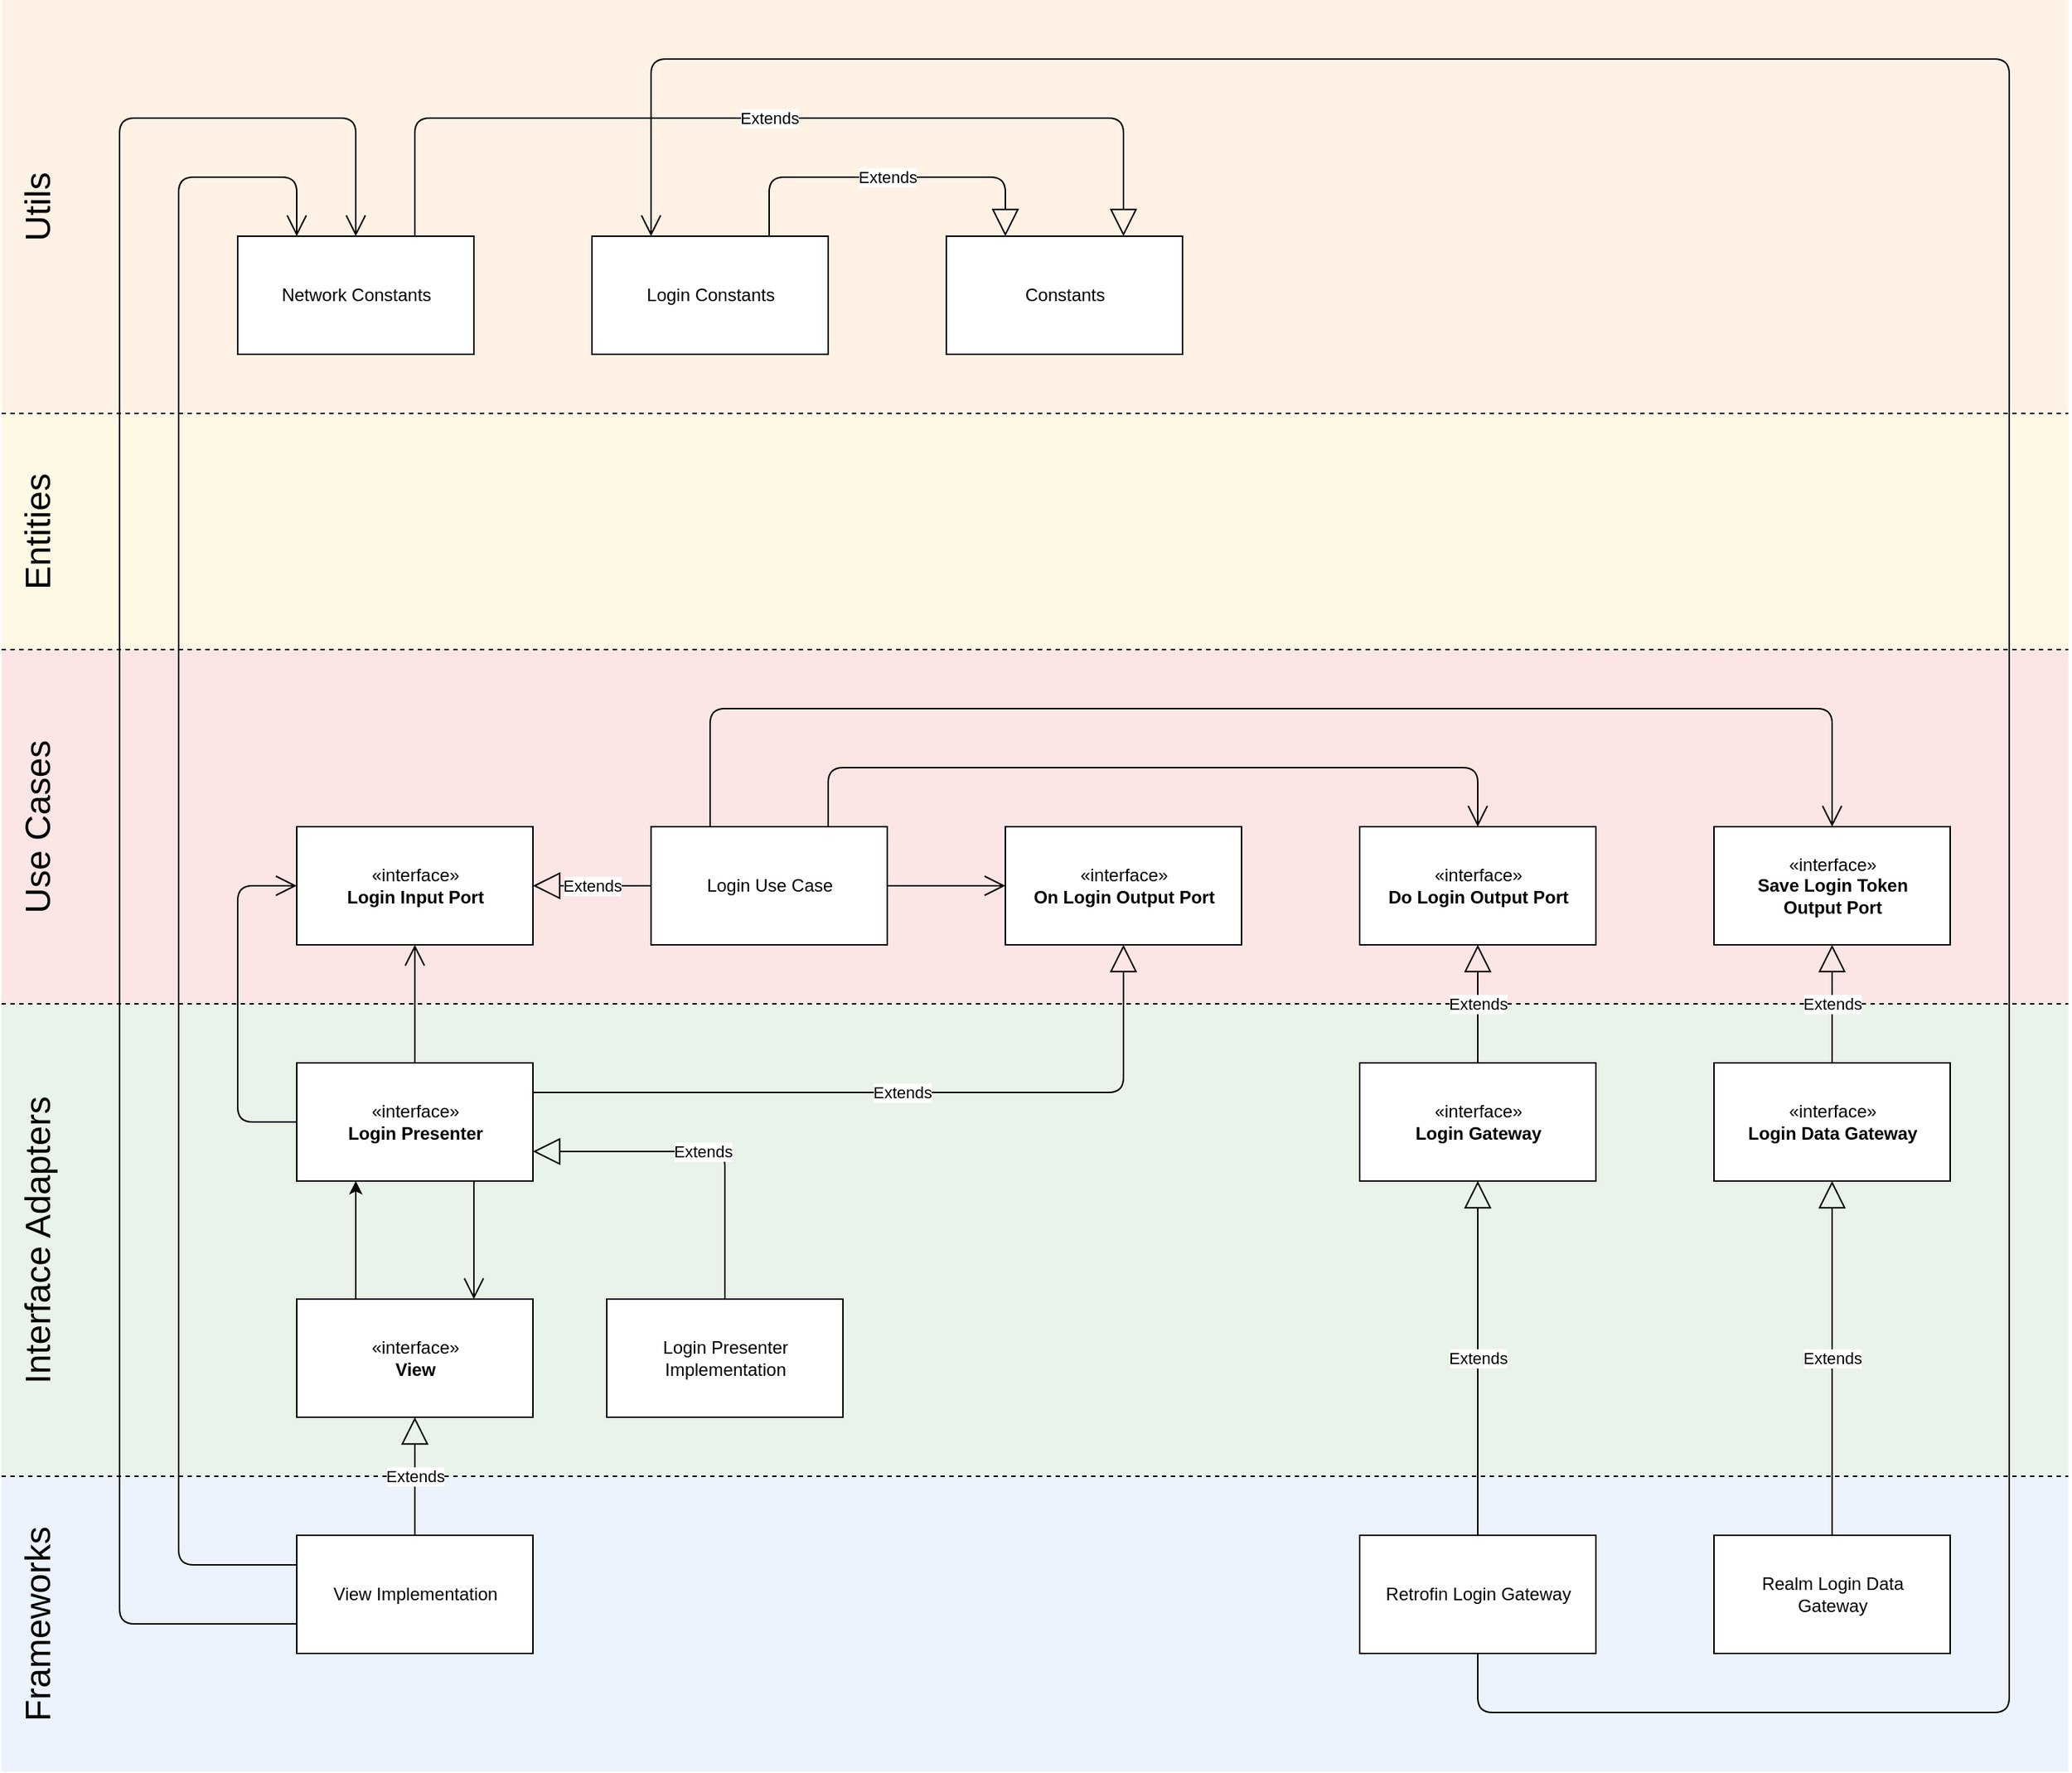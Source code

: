 <mxfile version="14.2.3" type="device"><diagram id="C5RBs43oDa-KdzZeNtuy" name="Page-1"><mxGraphModel dx="946" dy="589" grid="1" gridSize="10" guides="1" tooltips="1" connect="1" arrows="1" fold="1" page="1" pageScale="1" pageWidth="1920" pageHeight="1200" math="0" shadow="0"><root><mxCell id="WIyWlLk6GJQsqaUBKTNV-0"/><mxCell id="WIyWlLk6GJQsqaUBKTNV-1" parent="WIyWlLk6GJQsqaUBKTNV-0"/><mxCell id="SyCtr17LZEkFtD2IQ6eP-5" value="" style="rounded=0;whiteSpace=wrap;html=1;opacity=50;fillColor=#ffe6cc;strokeColor=none;" vertex="1" parent="WIyWlLk6GJQsqaUBKTNV-1"><mxGeometry width="1400" height="280" as="geometry"/></mxCell><mxCell id="klhKIIg2TK-vuq3G0jQl-57" value="" style="rounded=0;whiteSpace=wrap;html=1;opacity=50;fillColor=#dae8fc;strokeColor=none;" parent="WIyWlLk6GJQsqaUBKTNV-1" vertex="1"><mxGeometry y="1000" width="1400" height="200" as="geometry"/></mxCell><mxCell id="klhKIIg2TK-vuq3G0jQl-56" value="" style="rounded=0;whiteSpace=wrap;html=1;opacity=50;fillColor=#d5e8d4;strokeColor=none;" parent="WIyWlLk6GJQsqaUBKTNV-1" vertex="1"><mxGeometry y="680" width="1400" height="320" as="geometry"/></mxCell><mxCell id="klhKIIg2TK-vuq3G0jQl-55" value="" style="rounded=0;whiteSpace=wrap;html=1;opacity=50;fillColor=#f8cecc;strokeColor=none;" parent="WIyWlLk6GJQsqaUBKTNV-1" vertex="1"><mxGeometry y="440" width="1400" height="240" as="geometry"/></mxCell><mxCell id="klhKIIg2TK-vuq3G0jQl-54" value="" style="rounded=0;whiteSpace=wrap;html=1;fillColor=#fff2cc;strokeColor=none;opacity=50;" parent="WIyWlLk6GJQsqaUBKTNV-1" vertex="1"><mxGeometry y="280" width="1400" height="160" as="geometry"/></mxCell><mxCell id="klhKIIg2TK-vuq3G0jQl-42" value="" style="endArrow=none;dashed=1;html=1;" parent="WIyWlLk6GJQsqaUBKTNV-1" edge="1"><mxGeometry width="50" height="50" relative="1" as="geometry"><mxPoint y="1000" as="sourcePoint"/><mxPoint x="1400" y="1000" as="targetPoint"/></mxGeometry></mxCell><mxCell id="klhKIIg2TK-vuq3G0jQl-19" value="" style="endArrow=none;dashed=1;html=1;" parent="WIyWlLk6GJQsqaUBKTNV-1" edge="1"><mxGeometry width="50" height="50" relative="1" as="geometry"><mxPoint y="680" as="sourcePoint"/><mxPoint x="1400" y="680" as="targetPoint"/></mxGeometry></mxCell><mxCell id="klhKIIg2TK-vuq3G0jQl-0" value="&lt;font style=&quot;font-size: 24px&quot;&gt;Entities&lt;/font&gt;" style="text;html=1;strokeColor=none;fillColor=none;align=center;verticalAlign=middle;whiteSpace=wrap;rounded=0;autosize=1;rotation=-90;" parent="WIyWlLk6GJQsqaUBKTNV-1" vertex="1"><mxGeometry x="-20" y="350" width="90" height="20" as="geometry"/></mxCell><mxCell id="klhKIIg2TK-vuq3G0jQl-1" value="" style="endArrow=none;dashed=1;html=1;" parent="WIyWlLk6GJQsqaUBKTNV-1" edge="1"><mxGeometry width="50" height="50" relative="1" as="geometry"><mxPoint y="440" as="sourcePoint"/><mxPoint x="1400" y="440" as="targetPoint"/></mxGeometry></mxCell><mxCell id="klhKIIg2TK-vuq3G0jQl-2" value="Login Use Case" style="html=1;" parent="WIyWlLk6GJQsqaUBKTNV-1" vertex="1"><mxGeometry x="440" y="560" width="160" height="80" as="geometry"/></mxCell><mxCell id="klhKIIg2TK-vuq3G0jQl-3" value="«interface»&lt;br&gt;&lt;b&gt;Login Input Port&lt;/b&gt;" style="html=1;" parent="WIyWlLk6GJQsqaUBKTNV-1" vertex="1"><mxGeometry x="200" y="560" width="160" height="80" as="geometry"/></mxCell><mxCell id="klhKIIg2TK-vuq3G0jQl-4" value="Extends" style="endArrow=block;endSize=16;endFill=0;html=1;exitX=0;exitY=0.5;exitDx=0;exitDy=0;entryX=1;entryY=0.5;entryDx=0;entryDy=0;" parent="WIyWlLk6GJQsqaUBKTNV-1" source="klhKIIg2TK-vuq3G0jQl-2" target="klhKIIg2TK-vuq3G0jQl-3" edge="1"><mxGeometry width="160" relative="1" as="geometry"><mxPoint x="320" y="740" as="sourcePoint"/><mxPoint x="480" y="740" as="targetPoint"/></mxGeometry></mxCell><mxCell id="klhKIIg2TK-vuq3G0jQl-8" value="«interface»&lt;br&gt;&lt;b&gt;Do Login Output Port&lt;/b&gt;" style="html=1;" parent="WIyWlLk6GJQsqaUBKTNV-1" vertex="1"><mxGeometry x="920" y="560" width="160" height="80" as="geometry"/></mxCell><mxCell id="klhKIIg2TK-vuq3G0jQl-16" value="«interface»&lt;br&gt;&lt;b&gt;Save Login Token&lt;br&gt;Output Port&lt;br&gt;&lt;/b&gt;" style="html=1;" parent="WIyWlLk6GJQsqaUBKTNV-1" vertex="1"><mxGeometry x="1160" y="560" width="160" height="80" as="geometry"/></mxCell><mxCell id="klhKIIg2TK-vuq3G0jQl-20" value="«interface»&lt;br&gt;&lt;b&gt;Login Presenter&lt;/b&gt;" style="html=1;" parent="WIyWlLk6GJQsqaUBKTNV-1" vertex="1"><mxGeometry x="200" y="720" width="160" height="80" as="geometry"/></mxCell><mxCell id="klhKIIg2TK-vuq3G0jQl-21" value="«interface»&lt;br&gt;&lt;b&gt;On Login Output Port&lt;/b&gt;" style="html=1;" parent="WIyWlLk6GJQsqaUBKTNV-1" vertex="1"><mxGeometry x="680" y="560" width="160" height="80" as="geometry"/></mxCell><mxCell id="klhKIIg2TK-vuq3G0jQl-22" value="" style="endArrow=open;endFill=1;endSize=12;html=1;exitX=1;exitY=0.5;exitDx=0;exitDy=0;entryX=0;entryY=0.5;entryDx=0;entryDy=0;" parent="WIyWlLk6GJQsqaUBKTNV-1" source="klhKIIg2TK-vuq3G0jQl-2" target="klhKIIg2TK-vuq3G0jQl-21" edge="1"><mxGeometry width="160" relative="1" as="geometry"><mxPoint x="600" y="720" as="sourcePoint"/><mxPoint x="760" y="720" as="targetPoint"/></mxGeometry></mxCell><mxCell id="klhKIIg2TK-vuq3G0jQl-25" value="" style="endArrow=open;endFill=1;endSize=12;html=1;exitX=0.75;exitY=0;exitDx=0;exitDy=0;entryX=0.5;entryY=0;entryDx=0;entryDy=0;" parent="WIyWlLk6GJQsqaUBKTNV-1" source="klhKIIg2TK-vuq3G0jQl-2" target="klhKIIg2TK-vuq3G0jQl-8" edge="1"><mxGeometry width="160" relative="1" as="geometry"><mxPoint x="580" y="520" as="sourcePoint"/><mxPoint x="740" y="520" as="targetPoint"/><Array as="points"><mxPoint x="560" y="520"/><mxPoint x="1000" y="520"/></Array></mxGeometry></mxCell><mxCell id="klhKIIg2TK-vuq3G0jQl-26" value="" style="endArrow=open;endFill=1;endSize=12;html=1;exitX=0.25;exitY=0;exitDx=0;exitDy=0;entryX=0.5;entryY=0;entryDx=0;entryDy=0;" parent="WIyWlLk6GJQsqaUBKTNV-1" source="klhKIIg2TK-vuq3G0jQl-2" target="klhKIIg2TK-vuq3G0jQl-16" edge="1"><mxGeometry width="160" relative="1" as="geometry"><mxPoint x="480" y="500" as="sourcePoint"/><mxPoint x="640" y="500" as="targetPoint"/><Array as="points"><mxPoint x="480" y="480"/><mxPoint x="1240" y="480"/></Array></mxGeometry></mxCell><mxCell id="klhKIIg2TK-vuq3G0jQl-27" value="«interface»&lt;br&gt;&lt;b&gt;Login Gateway&lt;/b&gt;" style="html=1;" parent="WIyWlLk6GJQsqaUBKTNV-1" vertex="1"><mxGeometry x="920" y="720" width="160" height="80" as="geometry"/></mxCell><mxCell id="klhKIIg2TK-vuq3G0jQl-29" value="«interface»&lt;br&gt;&lt;b&gt;Login Data Gateway&lt;/b&gt;" style="html=1;" parent="WIyWlLk6GJQsqaUBKTNV-1" vertex="1"><mxGeometry x="1160" y="720" width="160" height="80" as="geometry"/></mxCell><mxCell id="klhKIIg2TK-vuq3G0jQl-32" value="" style="endArrow=open;endFill=1;endSize=12;html=1;exitX=0.5;exitY=0;exitDx=0;exitDy=0;entryX=0.5;entryY=1;entryDx=0;entryDy=0;" parent="WIyWlLk6GJQsqaUBKTNV-1" source="klhKIIg2TK-vuq3G0jQl-20" target="klhKIIg2TK-vuq3G0jQl-3" edge="1"><mxGeometry width="160" relative="1" as="geometry"><mxPoint x="300" y="1020" as="sourcePoint"/><mxPoint x="200" y="800" as="targetPoint"/></mxGeometry></mxCell><mxCell id="klhKIIg2TK-vuq3G0jQl-37" value="«interface»&lt;br&gt;&lt;b&gt;View&lt;/b&gt;" style="html=1;" parent="WIyWlLk6GJQsqaUBKTNV-1" vertex="1"><mxGeometry x="200" y="880" width="160" height="80" as="geometry"/></mxCell><mxCell id="klhKIIg2TK-vuq3G0jQl-38" value="Login Presenter&lt;br&gt;Implementation" style="html=1;" parent="WIyWlLk6GJQsqaUBKTNV-1" vertex="1"><mxGeometry x="410" y="880" width="160" height="80" as="geometry"/></mxCell><mxCell id="klhKIIg2TK-vuq3G0jQl-43" value="View Implementation" style="html=1;" parent="WIyWlLk6GJQsqaUBKTNV-1" vertex="1"><mxGeometry x="200" y="1040" width="160" height="80" as="geometry"/></mxCell><mxCell id="klhKIIg2TK-vuq3G0jQl-44" value="Extends" style="endArrow=block;endSize=16;endFill=0;html=1;exitX=0.5;exitY=0;exitDx=0;exitDy=0;entryX=0.5;entryY=1;entryDx=0;entryDy=0;" parent="WIyWlLk6GJQsqaUBKTNV-1" source="klhKIIg2TK-vuq3G0jQl-43" target="klhKIIg2TK-vuq3G0jQl-37" edge="1"><mxGeometry width="160" relative="1" as="geometry"><mxPoint x="410" y="1130" as="sourcePoint"/><mxPoint x="570" y="1130" as="targetPoint"/></mxGeometry></mxCell><mxCell id="klhKIIg2TK-vuq3G0jQl-45" value="Retrofin Login&amp;nbsp;Gateway" style="html=1;" parent="WIyWlLk6GJQsqaUBKTNV-1" vertex="1"><mxGeometry x="920" y="1040" width="160" height="80" as="geometry"/></mxCell><mxCell id="klhKIIg2TK-vuq3G0jQl-47" value="Extends" style="endArrow=block;endSize=16;endFill=0;html=1;exitX=0.5;exitY=0;exitDx=0;exitDy=0;entryX=0.5;entryY=1;entryDx=0;entryDy=0;" parent="WIyWlLk6GJQsqaUBKTNV-1" source="klhKIIg2TK-vuq3G0jQl-45" target="klhKIIg2TK-vuq3G0jQl-27" edge="1"><mxGeometry width="160" relative="1" as="geometry"><mxPoint x="970" y="920" as="sourcePoint"/><mxPoint x="1130" y="920" as="targetPoint"/></mxGeometry></mxCell><mxCell id="klhKIIg2TK-vuq3G0jQl-48" value="Realm Login Data&lt;br&gt;Gateway" style="html=1;" parent="WIyWlLk6GJQsqaUBKTNV-1" vertex="1"><mxGeometry x="1160" y="1040" width="160" height="80" as="geometry"/></mxCell><mxCell id="klhKIIg2TK-vuq3G0jQl-50" value="Extends" style="endArrow=block;endSize=16;endFill=0;html=1;exitX=0.5;exitY=0;exitDx=0;exitDy=0;entryX=0.5;entryY=1;entryDx=0;entryDy=0;" parent="WIyWlLk6GJQsqaUBKTNV-1" source="klhKIIg2TK-vuq3G0jQl-48" target="klhKIIg2TK-vuq3G0jQl-29" edge="1"><mxGeometry width="160" relative="1" as="geometry"><mxPoint x="1250" y="880" as="sourcePoint"/><mxPoint x="1410" y="880" as="targetPoint"/></mxGeometry></mxCell><mxCell id="klhKIIg2TK-vuq3G0jQl-51" value="&lt;font style=&quot;font-size: 24px&quot;&gt;Interface Adapters&lt;/font&gt;" style="text;html=1;strokeColor=none;fillColor=none;align=center;verticalAlign=middle;whiteSpace=wrap;rounded=0;autosize=1;rotation=-90;" parent="WIyWlLk6GJQsqaUBKTNV-1" vertex="1"><mxGeometry x="-80" y="830" width="210" height="20" as="geometry"/></mxCell><mxCell id="klhKIIg2TK-vuq3G0jQl-52" value="&lt;font style=&quot;font-size: 24px&quot;&gt;Use Cases&lt;/font&gt;" style="text;html=1;strokeColor=none;fillColor=none;align=center;verticalAlign=middle;whiteSpace=wrap;rounded=0;autosize=1;rotation=-90;" parent="WIyWlLk6GJQsqaUBKTNV-1" vertex="1"><mxGeometry x="-40" y="550" width="130" height="20" as="geometry"/></mxCell><mxCell id="klhKIIg2TK-vuq3G0jQl-53" value="&lt;font style=&quot;font-size: 24px&quot;&gt;Frameworks&lt;/font&gt;" style="text;html=1;strokeColor=none;fillColor=none;align=center;verticalAlign=middle;whiteSpace=wrap;rounded=0;autosize=1;rotation=-90;" parent="WIyWlLk6GJQsqaUBKTNV-1" vertex="1"><mxGeometry x="-50" y="1090" width="150" height="20" as="geometry"/></mxCell><mxCell id="klhKIIg2TK-vuq3G0jQl-58" value="" style="endArrow=classic;html=1;entryX=0.25;entryY=1;entryDx=0;entryDy=0;exitX=0.25;exitY=0;exitDx=0;exitDy=0;" parent="WIyWlLk6GJQsqaUBKTNV-1" source="klhKIIg2TK-vuq3G0jQl-37" target="klhKIIg2TK-vuq3G0jQl-20" edge="1"><mxGeometry width="50" height="50" relative="1" as="geometry"><mxPoint x="120" y="850" as="sourcePoint"/><mxPoint x="170" y="800" as="targetPoint"/></mxGeometry></mxCell><mxCell id="klhKIIg2TK-vuq3G0jQl-59" value="" style="endArrow=open;endFill=1;endSize=12;html=1;exitX=0.75;exitY=1;exitDx=0;exitDy=0;entryX=0.75;entryY=0;entryDx=0;entryDy=0;" parent="WIyWlLk6GJQsqaUBKTNV-1" source="klhKIIg2TK-vuq3G0jQl-20" target="klhKIIg2TK-vuq3G0jQl-37" edge="1"><mxGeometry width="160" relative="1" as="geometry"><mxPoint x="430" y="810" as="sourcePoint"/><mxPoint x="590" y="810" as="targetPoint"/></mxGeometry></mxCell><mxCell id="klhKIIg2TK-vuq3G0jQl-60" value="Extends" style="endArrow=block;endSize=16;endFill=0;html=1;exitX=0.5;exitY=0;exitDx=0;exitDy=0;entryX=1;entryY=0.75;entryDx=0;entryDy=0;" parent="WIyWlLk6GJQsqaUBKTNV-1" source="klhKIIg2TK-vuq3G0jQl-38" target="klhKIIg2TK-vuq3G0jQl-20" edge="1"><mxGeometry width="160" relative="1" as="geometry"><mxPoint x="500" y="770" as="sourcePoint"/><mxPoint x="660" y="770" as="targetPoint"/><Array as="points"><mxPoint x="490" y="780"/></Array></mxGeometry></mxCell><mxCell id="klhKIIg2TK-vuq3G0jQl-61" value="Extends" style="endArrow=block;endSize=16;endFill=0;html=1;exitX=1;exitY=0.25;exitDx=0;exitDy=0;entryX=0.5;entryY=1;entryDx=0;entryDy=0;" parent="WIyWlLk6GJQsqaUBKTNV-1" source="klhKIIg2TK-vuq3G0jQl-20" target="klhKIIg2TK-vuq3G0jQl-21" edge="1"><mxGeometry width="160" relative="1" as="geometry"><mxPoint x="570" y="720" as="sourcePoint"/><mxPoint x="730" y="720" as="targetPoint"/><Array as="points"><mxPoint x="760" y="740"/></Array></mxGeometry></mxCell><mxCell id="klhKIIg2TK-vuq3G0jQl-62" value="" style="endArrow=open;endFill=1;endSize=12;html=1;exitX=0;exitY=0.5;exitDx=0;exitDy=0;entryX=0;entryY=0.5;entryDx=0;entryDy=0;" parent="WIyWlLk6GJQsqaUBKTNV-1" source="klhKIIg2TK-vuq3G0jQl-20" target="klhKIIg2TK-vuq3G0jQl-3" edge="1"><mxGeometry width="160" relative="1" as="geometry"><mxPoint x="90" y="760" as="sourcePoint"/><mxPoint x="250" y="760" as="targetPoint"/><Array as="points"><mxPoint x="160" y="760"/><mxPoint x="160" y="600"/></Array></mxGeometry></mxCell><mxCell id="klhKIIg2TK-vuq3G0jQl-63" value="Extends" style="endArrow=block;endSize=16;endFill=0;html=1;entryX=0.5;entryY=1;entryDx=0;entryDy=0;exitX=0.5;exitY=0;exitDx=0;exitDy=0;" parent="WIyWlLk6GJQsqaUBKTNV-1" source="klhKIIg2TK-vuq3G0jQl-27" target="klhKIIg2TK-vuq3G0jQl-8" edge="1"><mxGeometry width="160" relative="1" as="geometry"><mxPoint x="770" y="790" as="sourcePoint"/><mxPoint x="930" y="790" as="targetPoint"/></mxGeometry></mxCell><mxCell id="klhKIIg2TK-vuq3G0jQl-64" value="Extends" style="endArrow=block;endSize=16;endFill=0;html=1;entryX=0.5;entryY=1;entryDx=0;entryDy=0;exitX=0.5;exitY=0;exitDx=0;exitDy=0;" parent="WIyWlLk6GJQsqaUBKTNV-1" source="klhKIIg2TK-vuq3G0jQl-29" target="klhKIIg2TK-vuq3G0jQl-16" edge="1"><mxGeometry width="160" relative="1" as="geometry"><mxPoint x="770" y="830" as="sourcePoint"/><mxPoint x="930" y="830" as="targetPoint"/></mxGeometry></mxCell><mxCell id="Gx-4v-lSRYxJ3VBSYdDU-0" value="&lt;font style=&quot;font-size: 24px&quot;&gt;Utils&lt;/font&gt;" style="text;html=1;strokeColor=none;fillColor=none;align=center;verticalAlign=middle;whiteSpace=wrap;rounded=0;opacity=50;rotation=-90;" parent="WIyWlLk6GJQsqaUBKTNV-1" vertex="1"><mxGeometry x="5" y="130" width="40" height="20" as="geometry"/></mxCell><mxCell id="Gx-4v-lSRYxJ3VBSYdDU-1" value="Network Constants" style="html=1;" parent="WIyWlLk6GJQsqaUBKTNV-1" vertex="1"><mxGeometry x="160" y="160" width="160" height="80" as="geometry"/></mxCell><mxCell id="Gx-4v-lSRYxJ3VBSYdDU-3" value="Constants" style="html=1;" parent="WIyWlLk6GJQsqaUBKTNV-1" vertex="1"><mxGeometry x="640" y="160" width="160" height="80" as="geometry"/></mxCell><mxCell id="Gx-4v-lSRYxJ3VBSYdDU-4" value="Login Constants" style="html=1;" parent="WIyWlLk6GJQsqaUBKTNV-1" vertex="1"><mxGeometry x="400" y="160" width="160" height="80" as="geometry"/></mxCell><mxCell id="Gx-4v-lSRYxJ3VBSYdDU-5" value="Extends" style="endArrow=block;endSize=16;endFill=0;html=1;exitX=0.75;exitY=0;exitDx=0;exitDy=0;entryX=0.25;entryY=0;entryDx=0;entryDy=0;" parent="WIyWlLk6GJQsqaUBKTNV-1" source="Gx-4v-lSRYxJ3VBSYdDU-4" edge="1"><mxGeometry width="160" relative="1" as="geometry"><mxPoint x="300" y="110" as="sourcePoint"/><mxPoint x="680" y="160" as="targetPoint"/><Array as="points"><mxPoint x="520" y="120"/><mxPoint x="680" y="120"/></Array></mxGeometry></mxCell><mxCell id="Gx-4v-lSRYxJ3VBSYdDU-6" value="Extends" style="endArrow=block;endSize=16;endFill=0;html=1;exitX=0.75;exitY=0;exitDx=0;exitDy=0;entryX=0.75;entryY=0;entryDx=0;entryDy=0;" parent="WIyWlLk6GJQsqaUBKTNV-1" source="Gx-4v-lSRYxJ3VBSYdDU-1" edge="1"><mxGeometry width="160" relative="1" as="geometry"><mxPoint x="270" y="80" as="sourcePoint"/><mxPoint x="760" y="160" as="targetPoint"/><Array as="points"><mxPoint x="280" y="80"/><mxPoint x="760" y="80"/></Array></mxGeometry></mxCell><mxCell id="SyCtr17LZEkFtD2IQ6eP-0" value="" style="endArrow=open;endFill=1;endSize=12;html=1;exitX=0;exitY=0.25;exitDx=0;exitDy=0;entryX=0.25;entryY=0;entryDx=0;entryDy=0;" edge="1" parent="WIyWlLk6GJQsqaUBKTNV-1" source="klhKIIg2TK-vuq3G0jQl-43" target="Gx-4v-lSRYxJ3VBSYdDU-1"><mxGeometry width="160" relative="1" as="geometry"><mxPoint x="490" y="1040" as="sourcePoint"/><mxPoint x="-30" y="450" as="targetPoint"/><Array as="points"><mxPoint x="120" y="1060"/><mxPoint x="120" y="120"/><mxPoint x="200" y="120"/></Array></mxGeometry></mxCell><mxCell id="SyCtr17LZEkFtD2IQ6eP-1" value="" style="endArrow=open;endFill=1;endSize=12;html=1;exitX=0;exitY=0.75;exitDx=0;exitDy=0;entryX=0.5;entryY=0;entryDx=0;entryDy=0;" edge="1" parent="WIyWlLk6GJQsqaUBKTNV-1" source="klhKIIg2TK-vuq3G0jQl-43" target="Gx-4v-lSRYxJ3VBSYdDU-1"><mxGeometry width="160" relative="1" as="geometry"><mxPoint x="190" y="1320" as="sourcePoint"/><mxPoint x="-30" y="230" as="targetPoint"/><Array as="points"><mxPoint x="80" y="1100"/><mxPoint x="80" y="80"/><mxPoint x="240" y="80"/></Array></mxGeometry></mxCell><mxCell id="SyCtr17LZEkFtD2IQ6eP-2" value="" style="endArrow=open;endFill=1;endSize=12;html=1;exitX=0.5;exitY=1;exitDx=0;exitDy=0;entryX=0.25;entryY=0;entryDx=0;entryDy=0;" edge="1" parent="WIyWlLk6GJQsqaUBKTNV-1" source="klhKIIg2TK-vuq3G0jQl-45" target="Gx-4v-lSRYxJ3VBSYdDU-4"><mxGeometry width="160" relative="1" as="geometry"><mxPoint x="1030" y="1230" as="sourcePoint"/><mxPoint x="400" y="40" as="targetPoint"/><Array as="points"><mxPoint x="1000" y="1160"/><mxPoint x="1360" y="1160"/><mxPoint x="1360" y="40"/><mxPoint x="440" y="40"/></Array></mxGeometry></mxCell><mxCell id="SyCtr17LZEkFtD2IQ6eP-3" value="" style="endArrow=none;dashed=1;html=1;exitX=0;exitY=0;exitDx=0;exitDy=0;" edge="1" parent="WIyWlLk6GJQsqaUBKTNV-1" source="klhKIIg2TK-vuq3G0jQl-54"><mxGeometry width="50" height="50" relative="1" as="geometry"><mxPoint y="260" as="sourcePoint"/><mxPoint x="1400" y="280" as="targetPoint"/></mxGeometry></mxCell></root></mxGraphModel></diagram></mxfile>